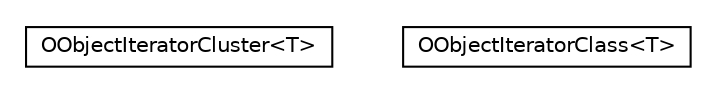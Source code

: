 #!/usr/local/bin/dot
#
# Class diagram 
# Generated by UMLGraph version R5_6-24-gf6e263 (http://www.umlgraph.org/)
#

digraph G {
	edge [fontname="Helvetica",fontsize=10,labelfontname="Helvetica",labelfontsize=10];
	node [fontname="Helvetica",fontsize=10,shape=plaintext];
	nodesep=0.25;
	ranksep=0.5;
	// com.orientechnologies.orient.object.iterator.OObjectIteratorCluster<T>
	c304263 [label=<<table title="com.orientechnologies.orient.object.iterator.OObjectIteratorCluster" border="0" cellborder="1" cellspacing="0" cellpadding="2" port="p" href="./OObjectIteratorCluster.html">
		<tr><td><table border="0" cellspacing="0" cellpadding="1">
<tr><td align="center" balign="center"> OObjectIteratorCluster&lt;T&gt; </td></tr>
		</table></td></tr>
		</table>>, URL="./OObjectIteratorCluster.html", fontname="Helvetica", fontcolor="black", fontsize=10.0];
	// com.orientechnologies.orient.object.iterator.OObjectIteratorClass<T>
	c304264 [label=<<table title="com.orientechnologies.orient.object.iterator.OObjectIteratorClass" border="0" cellborder="1" cellspacing="0" cellpadding="2" port="p" href="./OObjectIteratorClass.html">
		<tr><td><table border="0" cellspacing="0" cellpadding="1">
<tr><td align="center" balign="center"> OObjectIteratorClass&lt;T&gt; </td></tr>
		</table></td></tr>
		</table>>, URL="./OObjectIteratorClass.html", fontname="Helvetica", fontcolor="black", fontsize=10.0];
}

